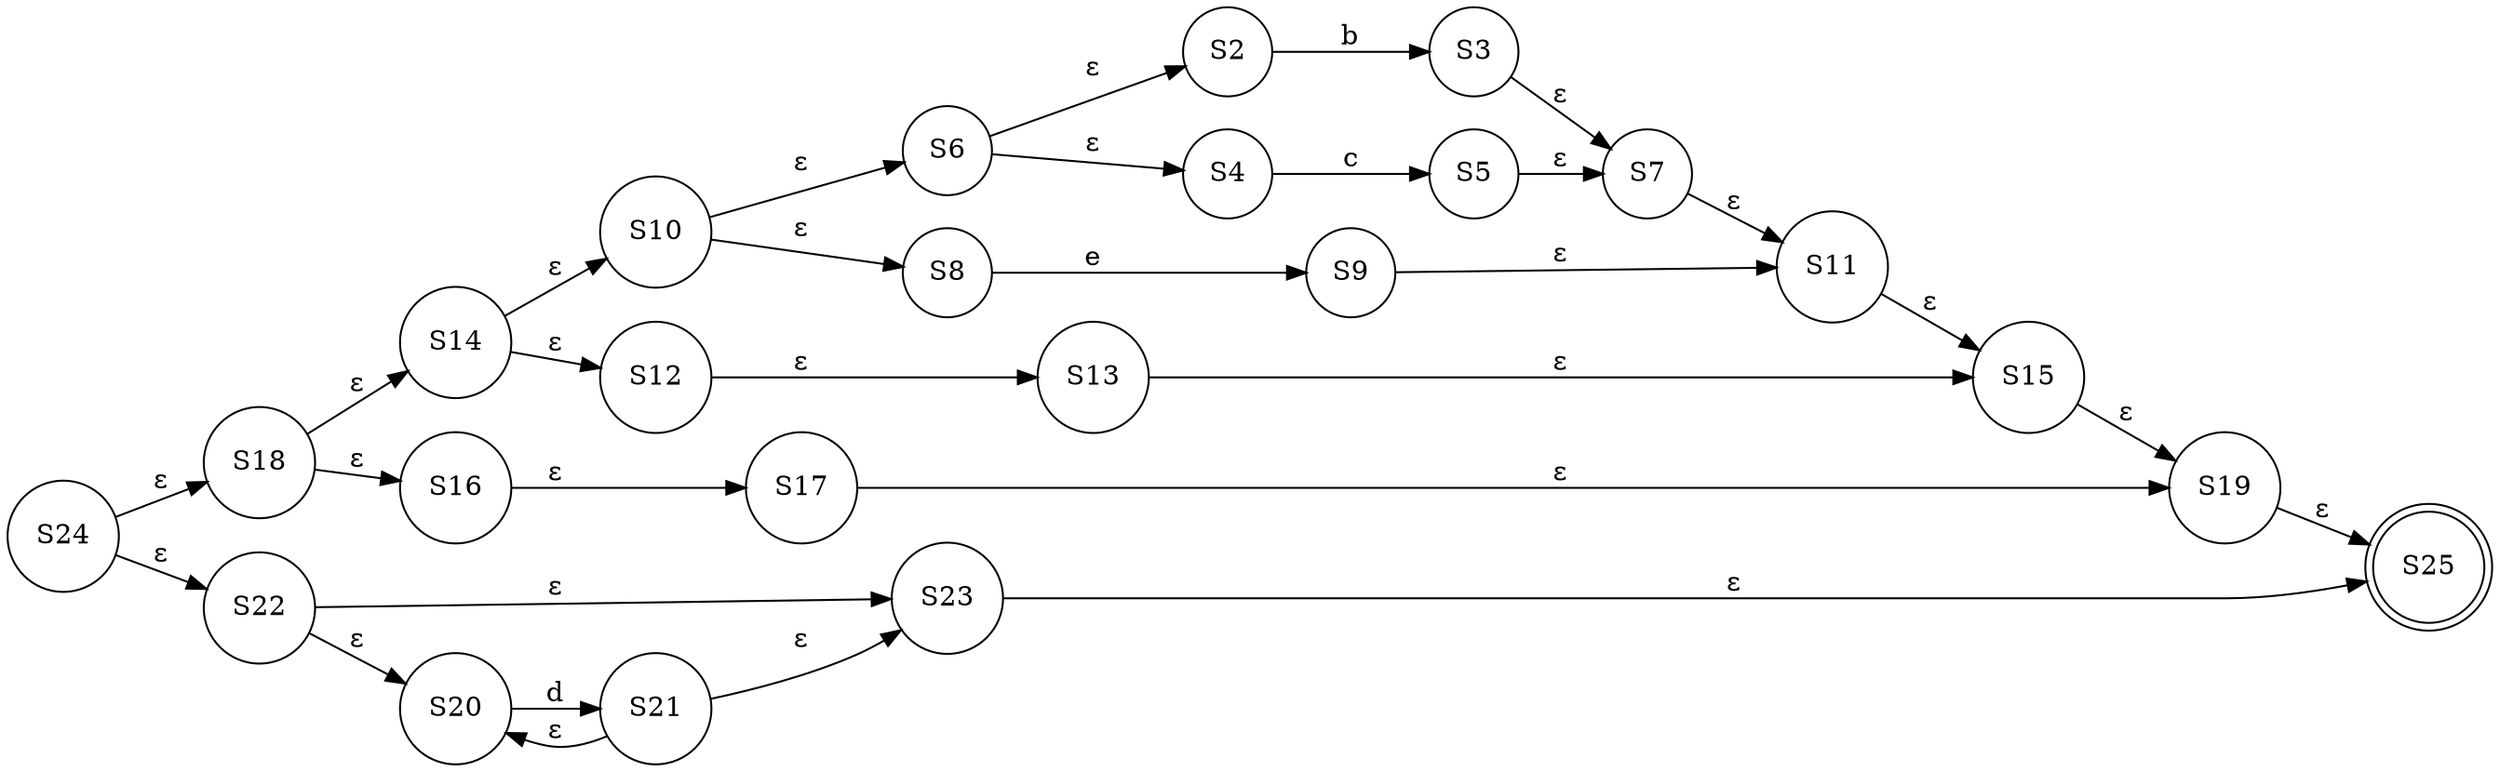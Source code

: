 digraph NFA {
  rankdir=LR;
  node [shape = circle];
  "S24" [shape = circle];
  "S24" -> "S18" [label="ε"];
  "S24" -> "S22" [label="ε"];
  "S22" [shape = circle];
  "S22" -> "S23" [label="ε"];
  "S22" -> "S20" [label="ε"];
  "S20" [shape = circle];
  "S20" -> "S21" [label="d"];
  "S21" [shape = circle];
  "S21" -> "S23" [label="ε"];
  "S21" -> "S20" [label="ε"];
  "S23" [shape = circle];
  "S23" -> "S25" [label="ε"];
  "S25" [shape = doublecircle];
  "S18" [shape = circle];
  "S18" -> "S14" [label="ε"];
  "S18" -> "S16" [label="ε"];
  "S16" [shape = circle];
  "S16" -> "S17" [label="ε"];
  "S17" [shape = circle];
  "S17" -> "S19" [label="ε"];
  "S19" [shape = circle];
  "S19" -> "S25" [label="ε"];
  "S14" [shape = circle];
  "S14" -> "S10" [label="ε"];
  "S14" -> "S12" [label="ε"];
  "S12" [shape = circle];
  "S12" -> "S13" [label="ε"];
  "S13" [shape = circle];
  "S13" -> "S15" [label="ε"];
  "S15" [shape = circle];
  "S15" -> "S19" [label="ε"];
  "S10" [shape = circle];
  "S10" -> "S6" [label="ε"];
  "S10" -> "S8" [label="ε"];
  "S8" [shape = circle];
  "S8" -> "S9" [label="e"];
  "S9" [shape = circle];
  "S9" -> "S11" [label="ε"];
  "S11" [shape = circle];
  "S11" -> "S15" [label="ε"];
  "S6" [shape = circle];
  "S6" -> "S2" [label="ε"];
  "S6" -> "S4" [label="ε"];
  "S4" [shape = circle];
  "S4" -> "S5" [label="c"];
  "S5" [shape = circle];
  "S5" -> "S7" [label="ε"];
  "S7" [shape = circle];
  "S7" -> "S11" [label="ε"];
  "S2" [shape = circle];
  "S2" -> "S3" [label="b"];
  "S3" [shape = circle];
  "S3" -> "S7" [label="ε"];
}
